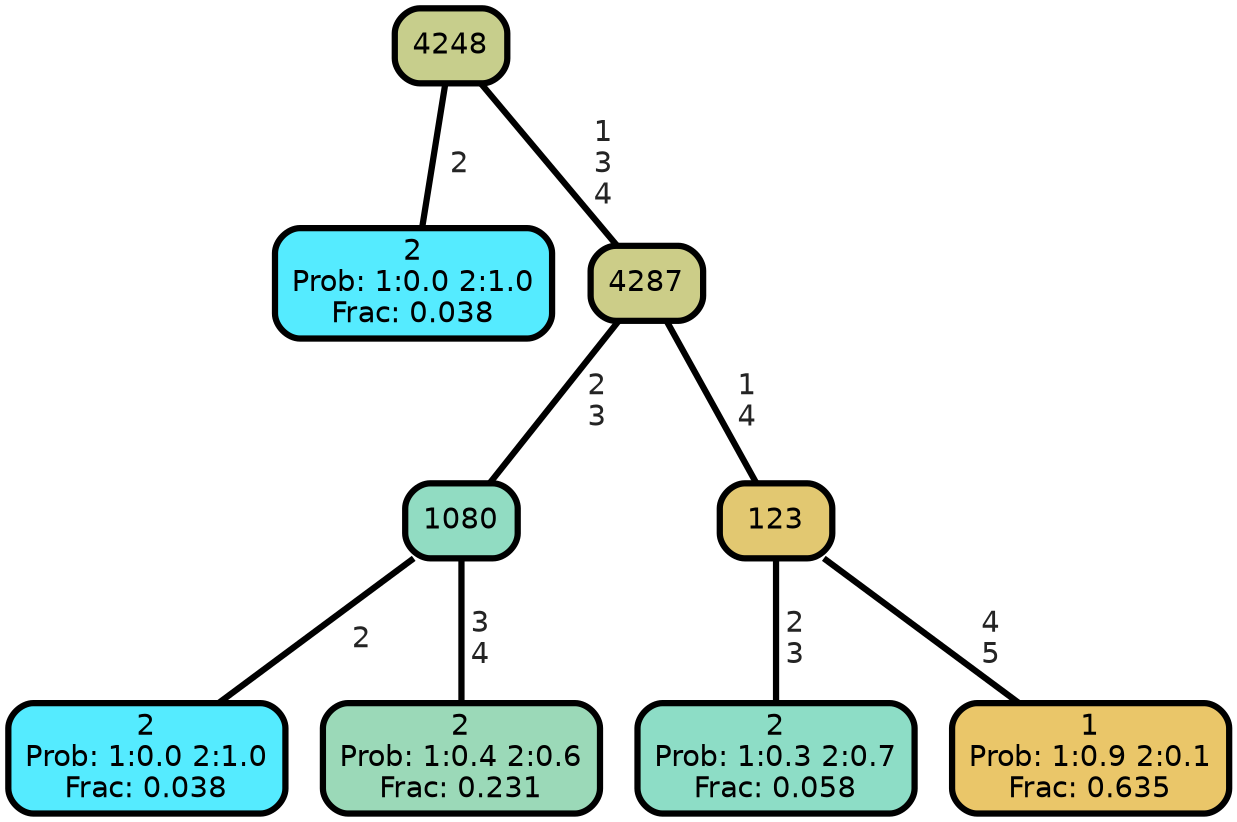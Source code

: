 graph Tree {
node [shape=box, style="filled, rounded",color="black",penwidth="3",fontcolor="black",                 fontname=helvetica] ;
graph [ranksep="0 equally", splines=straight,                 bgcolor=transparent, dpi=200] ;
edge [fontname=helvetica, fontweight=bold,fontcolor=grey14,color=black] ;
0 [label="2
Prob: 1:0.0 2:1.0
Frac: 0.038", fillcolor="#55ebff"] ;
1 [label="4248", fillcolor="#c7ce8c"] ;
2 [label="2
Prob: 1:0.0 2:1.0
Frac: 0.038", fillcolor="#55ebff"] ;
3 [label="1080", fillcolor="#91dcc2"] ;
4 [label="2
Prob: 1:0.4 2:0.6
Frac: 0.231", fillcolor="#9bd9b8"] ;
5 [label="4287", fillcolor="#cccd88"] ;
6 [label="2
Prob: 1:0.3 2:0.7
Frac: 0.058", fillcolor="#8dddc6"] ;
7 [label="123", fillcolor="#e2c871"] ;
8 [label="1
Prob: 1:0.9 2:0.1
Frac: 0.635", fillcolor="#eac669"] ;
1 -- 0 [label=" 2",penwidth=3] ;
1 -- 5 [label=" 1\n 3\n 4",penwidth=3] ;
3 -- 2 [label=" 2",penwidth=3] ;
3 -- 4 [label=" 3\n 4",penwidth=3] ;
5 -- 3 [label=" 2\n 3",penwidth=3] ;
5 -- 7 [label=" 1\n 4",penwidth=3] ;
7 -- 6 [label=" 2\n 3",penwidth=3] ;
7 -- 8 [label=" 4\n 5",penwidth=3] ;
{rank = same;}}